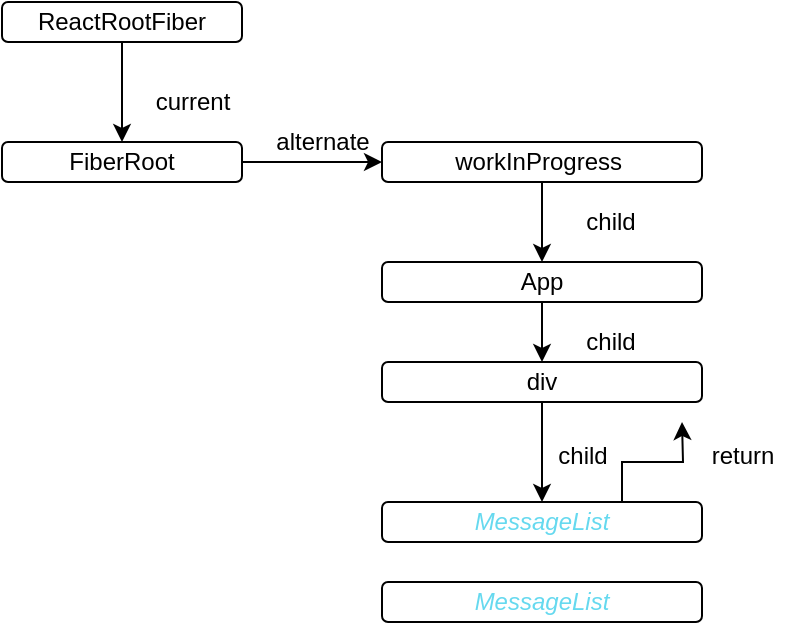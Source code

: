 <mxfile version="15.5.1" type="github">
  <diagram id="C5RBs43oDa-KdzZeNtuy" name="Page-1">
    <mxGraphModel dx="971" dy="402" grid="1" gridSize="10" guides="1" tooltips="1" connect="1" arrows="1" fold="1" page="1" pageScale="1" pageWidth="827" pageHeight="1169" math="0" shadow="0">
      <root>
        <mxCell id="WIyWlLk6GJQsqaUBKTNV-0" />
        <mxCell id="WIyWlLk6GJQsqaUBKTNV-1" parent="WIyWlLk6GJQsqaUBKTNV-0" />
        <mxCell id="0pTE4StGaYjbseL08kbQ-3" style="edgeStyle=orthogonalEdgeStyle;rounded=0;orthogonalLoop=1;jettySize=auto;html=1;exitX=0.5;exitY=1;exitDx=0;exitDy=0;" edge="1" parent="WIyWlLk6GJQsqaUBKTNV-1" source="0pTE4StGaYjbseL08kbQ-0" target="0pTE4StGaYjbseL08kbQ-1">
          <mxGeometry relative="1" as="geometry" />
        </mxCell>
        <mxCell id="0pTE4StGaYjbseL08kbQ-0" value="ReactRootFiber" style="rounded=1;whiteSpace=wrap;html=1;" vertex="1" parent="WIyWlLk6GJQsqaUBKTNV-1">
          <mxGeometry x="80" y="10" width="120" height="20" as="geometry" />
        </mxCell>
        <mxCell id="0pTE4StGaYjbseL08kbQ-8" style="edgeStyle=orthogonalEdgeStyle;rounded=0;orthogonalLoop=1;jettySize=auto;html=1;entryX=0;entryY=0.5;entryDx=0;entryDy=0;" edge="1" parent="WIyWlLk6GJQsqaUBKTNV-1" source="0pTE4StGaYjbseL08kbQ-1" target="0pTE4StGaYjbseL08kbQ-5">
          <mxGeometry relative="1" as="geometry" />
        </mxCell>
        <mxCell id="0pTE4StGaYjbseL08kbQ-1" value="FiberRoot" style="rounded=1;whiteSpace=wrap;html=1;" vertex="1" parent="WIyWlLk6GJQsqaUBKTNV-1">
          <mxGeometry x="80" y="80" width="120" height="20" as="geometry" />
        </mxCell>
        <mxCell id="0pTE4StGaYjbseL08kbQ-4" value="current" style="text;html=1;align=center;verticalAlign=middle;resizable=0;points=[];autosize=1;strokeColor=none;fillColor=none;" vertex="1" parent="WIyWlLk6GJQsqaUBKTNV-1">
          <mxGeometry x="150" y="50" width="50" height="20" as="geometry" />
        </mxCell>
        <mxCell id="0pTE4StGaYjbseL08kbQ-7" style="edgeStyle=orthogonalEdgeStyle;rounded=0;orthogonalLoop=1;jettySize=auto;html=1;exitX=0.5;exitY=1;exitDx=0;exitDy=0;entryX=0.5;entryY=0;entryDx=0;entryDy=0;" edge="1" parent="WIyWlLk6GJQsqaUBKTNV-1" source="0pTE4StGaYjbseL08kbQ-5" target="0pTE4StGaYjbseL08kbQ-6">
          <mxGeometry relative="1" as="geometry" />
        </mxCell>
        <mxCell id="0pTE4StGaYjbseL08kbQ-5" value="workInProgress&amp;nbsp;" style="rounded=1;whiteSpace=wrap;html=1;" vertex="1" parent="WIyWlLk6GJQsqaUBKTNV-1">
          <mxGeometry x="270" y="80" width="160" height="20" as="geometry" />
        </mxCell>
        <mxCell id="0pTE4StGaYjbseL08kbQ-12" style="edgeStyle=orthogonalEdgeStyle;rounded=0;orthogonalLoop=1;jettySize=auto;html=1;exitX=0.5;exitY=1;exitDx=0;exitDy=0;entryX=0.5;entryY=0;entryDx=0;entryDy=0;" edge="1" parent="WIyWlLk6GJQsqaUBKTNV-1" source="0pTE4StGaYjbseL08kbQ-6" target="0pTE4StGaYjbseL08kbQ-10">
          <mxGeometry relative="1" as="geometry" />
        </mxCell>
        <mxCell id="0pTE4StGaYjbseL08kbQ-6" value="App" style="rounded=1;whiteSpace=wrap;html=1;" vertex="1" parent="WIyWlLk6GJQsqaUBKTNV-1">
          <mxGeometry x="270" y="140" width="160" height="20" as="geometry" />
        </mxCell>
        <mxCell id="0pTE4StGaYjbseL08kbQ-9" value="alternate" style="text;html=1;align=center;verticalAlign=middle;resizable=0;points=[];autosize=1;strokeColor=none;fillColor=none;" vertex="1" parent="WIyWlLk6GJQsqaUBKTNV-1">
          <mxGeometry x="210" y="70" width="60" height="20" as="geometry" />
        </mxCell>
        <mxCell id="0pTE4StGaYjbseL08kbQ-14" style="edgeStyle=orthogonalEdgeStyle;rounded=0;orthogonalLoop=1;jettySize=auto;html=1;entryX=0.5;entryY=0;entryDx=0;entryDy=0;" edge="1" parent="WIyWlLk6GJQsqaUBKTNV-1" source="0pTE4StGaYjbseL08kbQ-10" target="0pTE4StGaYjbseL08kbQ-13">
          <mxGeometry relative="1" as="geometry" />
        </mxCell>
        <mxCell id="0pTE4StGaYjbseL08kbQ-10" value="div" style="rounded=1;whiteSpace=wrap;html=1;" vertex="1" parent="WIyWlLk6GJQsqaUBKTNV-1">
          <mxGeometry x="270" y="190" width="160" height="20" as="geometry" />
        </mxCell>
        <mxCell id="0pTE4StGaYjbseL08kbQ-18" style="edgeStyle=orthogonalEdgeStyle;rounded=0;orthogonalLoop=1;jettySize=auto;html=1;exitX=0.75;exitY=0;exitDx=0;exitDy=0;" edge="1" parent="WIyWlLk6GJQsqaUBKTNV-1" source="0pTE4StGaYjbseL08kbQ-13">
          <mxGeometry relative="1" as="geometry">
            <mxPoint x="420" y="220" as="targetPoint" />
          </mxGeometry>
        </mxCell>
        <mxCell id="0pTE4StGaYjbseL08kbQ-13" value="&lt;font color=&quot;#66d9ef&quot;&gt;&lt;i&gt;MessageList&lt;/i&gt;&lt;/font&gt;" style="rounded=1;whiteSpace=wrap;html=1;" vertex="1" parent="WIyWlLk6GJQsqaUBKTNV-1">
          <mxGeometry x="270" y="260" width="160" height="20" as="geometry" />
        </mxCell>
        <mxCell id="0pTE4StGaYjbseL08kbQ-15" value="child" style="text;html=1;align=center;verticalAlign=middle;resizable=0;points=[];autosize=1;strokeColor=none;fillColor=none;" vertex="1" parent="WIyWlLk6GJQsqaUBKTNV-1">
          <mxGeometry x="364" y="110" width="40" height="20" as="geometry" />
        </mxCell>
        <mxCell id="0pTE4StGaYjbseL08kbQ-16" value="child" style="text;html=1;align=center;verticalAlign=middle;resizable=0;points=[];autosize=1;strokeColor=none;fillColor=none;" vertex="1" parent="WIyWlLk6GJQsqaUBKTNV-1">
          <mxGeometry x="364" y="170" width="40" height="20" as="geometry" />
        </mxCell>
        <mxCell id="0pTE4StGaYjbseL08kbQ-17" value="child" style="text;html=1;align=center;verticalAlign=middle;resizable=0;points=[];autosize=1;strokeColor=none;fillColor=none;" vertex="1" parent="WIyWlLk6GJQsqaUBKTNV-1">
          <mxGeometry x="350" y="227" width="40" height="20" as="geometry" />
        </mxCell>
        <mxCell id="0pTE4StGaYjbseL08kbQ-19" value="return" style="text;html=1;align=center;verticalAlign=middle;resizable=0;points=[];autosize=1;strokeColor=none;fillColor=none;" vertex="1" parent="WIyWlLk6GJQsqaUBKTNV-1">
          <mxGeometry x="425" y="227" width="50" height="20" as="geometry" />
        </mxCell>
        <mxCell id="0pTE4StGaYjbseL08kbQ-21" value="&lt;font color=&quot;#66d9ef&quot;&gt;&lt;i&gt;MessageList&lt;/i&gt;&lt;/font&gt;" style="rounded=1;whiteSpace=wrap;html=1;" vertex="1" parent="WIyWlLk6GJQsqaUBKTNV-1">
          <mxGeometry x="270" y="300" width="160" height="20" as="geometry" />
        </mxCell>
      </root>
    </mxGraphModel>
  </diagram>
</mxfile>

